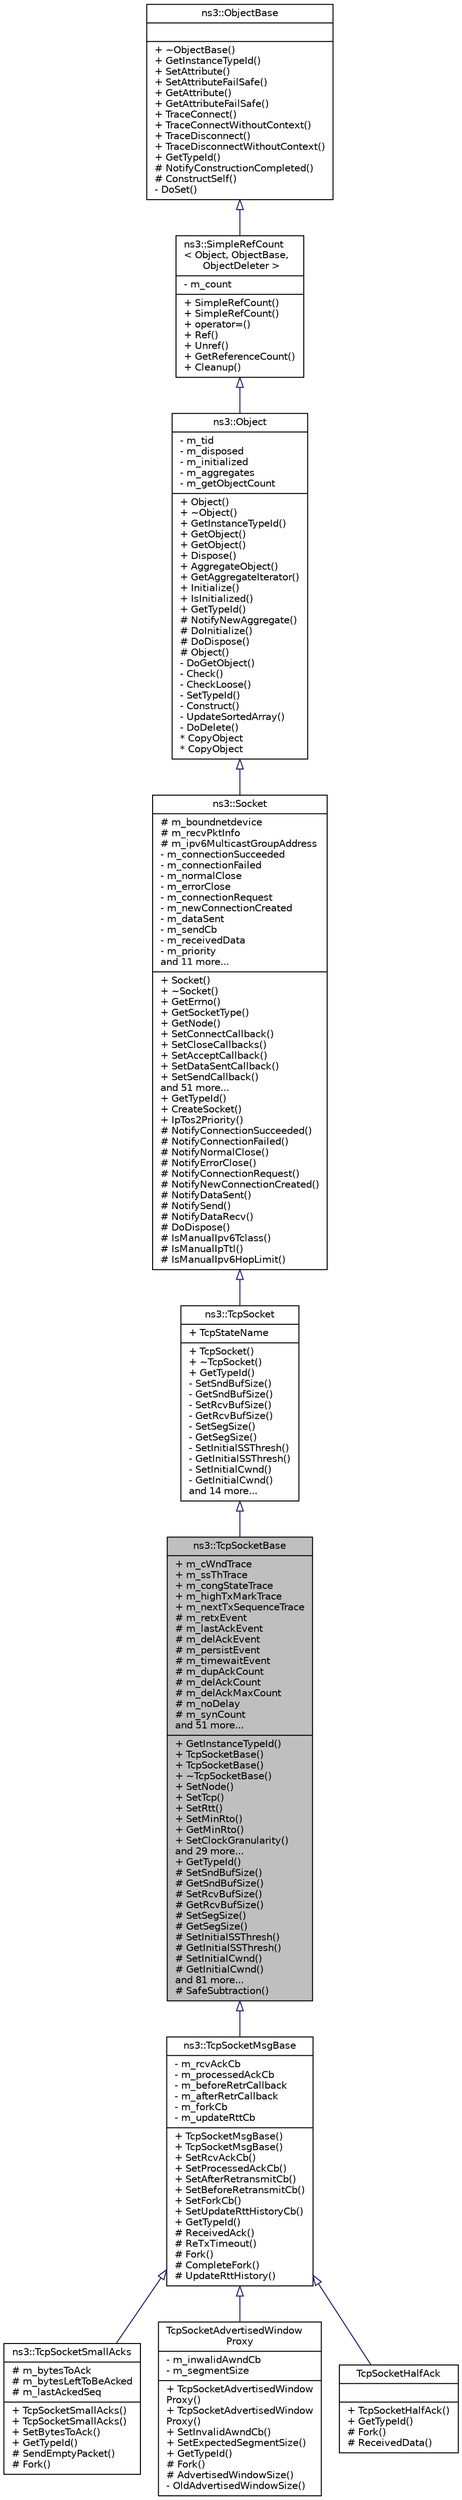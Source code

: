 digraph "ns3::TcpSocketBase"
{
  edge [fontname="Helvetica",fontsize="10",labelfontname="Helvetica",labelfontsize="10"];
  node [fontname="Helvetica",fontsize="10",shape=record];
  Node1 [label="{ns3::TcpSocketBase\n|+ m_cWndTrace\l+ m_ssThTrace\l+ m_congStateTrace\l+ m_highTxMarkTrace\l+ m_nextTxSequenceTrace\l# m_retxEvent\l# m_lastAckEvent\l# m_delAckEvent\l# m_persistEvent\l# m_timewaitEvent\l# m_dupAckCount\l# m_delAckCount\l# m_delAckMaxCount\l# m_noDelay\l# m_synCount\land 51 more...\l|+ GetInstanceTypeId()\l+ TcpSocketBase()\l+ TcpSocketBase()\l+ ~TcpSocketBase()\l+ SetNode()\l+ SetTcp()\l+ SetRtt()\l+ SetMinRto()\l+ GetMinRto()\l+ SetClockGranularity()\land 29 more...\l+ GetTypeId()\l# SetSndBufSize()\l# GetSndBufSize()\l# SetRcvBufSize()\l# GetRcvBufSize()\l# SetSegSize()\l# GetSegSize()\l# SetInitialSSThresh()\l# GetInitialSSThresh()\l# SetInitialCwnd()\l# GetInitialCwnd()\land 81 more...\l# SafeSubtraction()\l}",height=0.2,width=0.4,color="black", fillcolor="grey75", style="filled", fontcolor="black"];
  Node2 -> Node1 [dir="back",color="midnightblue",fontsize="10",style="solid",arrowtail="onormal"];
  Node2 [label="{ns3::TcpSocket\n|+ TcpStateName\l|+ TcpSocket()\l+ ~TcpSocket()\l+ GetTypeId()\l- SetSndBufSize()\l- GetSndBufSize()\l- SetRcvBufSize()\l- GetRcvBufSize()\l- SetSegSize()\l- GetSegSize()\l- SetInitialSSThresh()\l- GetInitialSSThresh()\l- SetInitialCwnd()\l- GetInitialCwnd()\land 14 more...\l}",height=0.2,width=0.4,color="black", fillcolor="white", style="filled",URL="$d2/dc5/classns3_1_1TcpSocket.html",tooltip="(abstract) base class of all TcpSockets "];
  Node3 -> Node2 [dir="back",color="midnightblue",fontsize="10",style="solid",arrowtail="onormal"];
  Node3 [label="{ns3::Socket\n|# m_boundnetdevice\l# m_recvPktInfo\l# m_ipv6MulticastGroupAddress\l- m_connectionSucceeded\l- m_connectionFailed\l- m_normalClose\l- m_errorClose\l- m_connectionRequest\l- m_newConnectionCreated\l- m_dataSent\l- m_sendCb\l- m_receivedData\l- m_priority\land 11 more...\l|+ Socket()\l+ ~Socket()\l+ GetErrno()\l+ GetSocketType()\l+ GetNode()\l+ SetConnectCallback()\l+ SetCloseCallbacks()\l+ SetAcceptCallback()\l+ SetDataSentCallback()\l+ SetSendCallback()\land 51 more...\l+ GetTypeId()\l+ CreateSocket()\l+ IpTos2Priority()\l# NotifyConnectionSucceeded()\l# NotifyConnectionFailed()\l# NotifyNormalClose()\l# NotifyErrorClose()\l# NotifyConnectionRequest()\l# NotifyNewConnectionCreated()\l# NotifyDataSent()\l# NotifySend()\l# NotifyDataRecv()\l# DoDispose()\l# IsManualIpv6Tclass()\l# IsManualIpTtl()\l# IsManualIpv6HopLimit()\l}",height=0.2,width=0.4,color="black", fillcolor="white", style="filled",URL="$d9/df2/classns3_1_1Socket.html",tooltip="A low-level Socket API based loosely on the BSD Socket API.A few things to keep in mind about this ty..."];
  Node4 -> Node3 [dir="back",color="midnightblue",fontsize="10",style="solid",arrowtail="onormal"];
  Node4 [label="{ns3::Object\n|- m_tid\l- m_disposed\l- m_initialized\l- m_aggregates\l- m_getObjectCount\l|+ Object()\l+ ~Object()\l+ GetInstanceTypeId()\l+ GetObject()\l+ GetObject()\l+ Dispose()\l+ AggregateObject()\l+ GetAggregateIterator()\l+ Initialize()\l+ IsInitialized()\l+ GetTypeId()\l# NotifyNewAggregate()\l# DoInitialize()\l# DoDispose()\l# Object()\l- DoGetObject()\l- Check()\l- CheckLoose()\l- SetTypeId()\l- Construct()\l- UpdateSortedArray()\l- DoDelete()\l* CopyObject\l* CopyObject\l}",height=0.2,width=0.4,color="black", fillcolor="white", style="filled",URL="$d9/d77/classns3_1_1Object.html",tooltip="A base class which provides memory management and object aggregation. "];
  Node5 -> Node4 [dir="back",color="midnightblue",fontsize="10",style="solid",arrowtail="onormal"];
  Node5 [label="{ns3::SimpleRefCount\l\< Object, ObjectBase,\l ObjectDeleter \>\n|- m_count\l|+ SimpleRefCount()\l+ SimpleRefCount()\l+ operator=()\l+ Ref()\l+ Unref()\l+ GetReferenceCount()\l+ Cleanup()\l}",height=0.2,width=0.4,color="black", fillcolor="white", style="filled",URL="$da/da1/classns3_1_1SimpleRefCount.html"];
  Node6 -> Node5 [dir="back",color="midnightblue",fontsize="10",style="solid",arrowtail="onormal"];
  Node6 [label="{ns3::ObjectBase\n||+ ~ObjectBase()\l+ GetInstanceTypeId()\l+ SetAttribute()\l+ SetAttributeFailSafe()\l+ GetAttribute()\l+ GetAttributeFailSafe()\l+ TraceConnect()\l+ TraceConnectWithoutContext()\l+ TraceDisconnect()\l+ TraceDisconnectWithoutContext()\l+ GetTypeId()\l# NotifyConstructionCompleted()\l# ConstructSelf()\l- DoSet()\l}",height=0.2,width=0.4,color="black", fillcolor="white", style="filled",URL="$d2/dac/classns3_1_1ObjectBase.html",tooltip="Anchor the ns-3 type and attribute system. "];
  Node1 -> Node7 [dir="back",color="midnightblue",fontsize="10",style="solid",arrowtail="onormal"];
  Node7 [label="{ns3::TcpSocketMsgBase\n|- m_rcvAckCb\l- m_processedAckCb\l- m_beforeRetrCallback\l- m_afterRetrCallback\l- m_forkCb\l- m_updateRttCb\l|+ TcpSocketMsgBase()\l+ TcpSocketMsgBase()\l+ SetRcvAckCb()\l+ SetProcessedAckCb()\l+ SetAfterRetransmitCb()\l+ SetBeforeRetransmitCb()\l+ SetForkCb()\l+ SetUpdateRttHistoryCb()\l+ GetTypeId()\l# ReceivedAck()\l# ReTxTimeout()\l# Fork()\l# CompleteFork()\l# UpdateRttHistory()\l}",height=0.2,width=0.4,color="black", fillcolor="white", style="filled",URL="$dd/d88/classns3_1_1TcpSocketMsgBase.html",tooltip="Class for inserting callbacks special points of the flow of TCP sockets. "];
  Node7 -> Node8 [dir="back",color="midnightblue",fontsize="10",style="solid",arrowtail="onormal"];
  Node8 [label="{ns3::TcpSocketSmallAcks\n|# m_bytesToAck\l# m_bytesLeftToBeAcked\l# m_lastAckedSeq\l|+ TcpSocketSmallAcks()\l+ TcpSocketSmallAcks()\l+ SetBytesToAck()\l+ GetTypeId()\l# SendEmptyPacket()\l# Fork()\l}",height=0.2,width=0.4,color="black", fillcolor="white", style="filled",URL="$d4/dc6/classns3_1_1TcpSocketSmallAcks.html",tooltip="A TCP socket which sends ACKs smaller than the segment received. "];
  Node7 -> Node9 [dir="back",color="midnightblue",fontsize="10",style="solid",arrowtail="onormal"];
  Node9 [label="{TcpSocketAdvertisedWindow\lProxy\n|- m_inwalidAwndCb\l- m_segmentSize\l|+ TcpSocketAdvertisedWindow\lProxy()\l+ TcpSocketAdvertisedWindow\lProxy()\l+ SetInvalidAwndCb()\l+ SetExpectedSegmentSize()\l+ GetTypeId()\l# Fork()\l# AdvertisedWindowSize()\l- OldAdvertisedWindowSize()\l}",height=0.2,width=0.4,color="black", fillcolor="white", style="filled",URL="$d6/d20/classTcpSocketAdvertisedWindowProxy.html",tooltip="Socket that wraps every call to AdvertisedWindowSize (). "];
  Node7 -> Node10 [dir="back",color="midnightblue",fontsize="10",style="solid",arrowtail="onormal"];
  Node10 [label="{TcpSocketHalfAck\n||+ TcpSocketHalfAck()\l+ GetTypeId()\l# Fork()\l# ReceivedData()\l}",height=0.2,width=0.4,color="black", fillcolor="white", style="filled",URL="$df/d56/classTcpSocketHalfAck.html",tooltip="Socket that the 50% of the times saves the entire packet in the buffer, while in the other 50% saves ..."];
}
